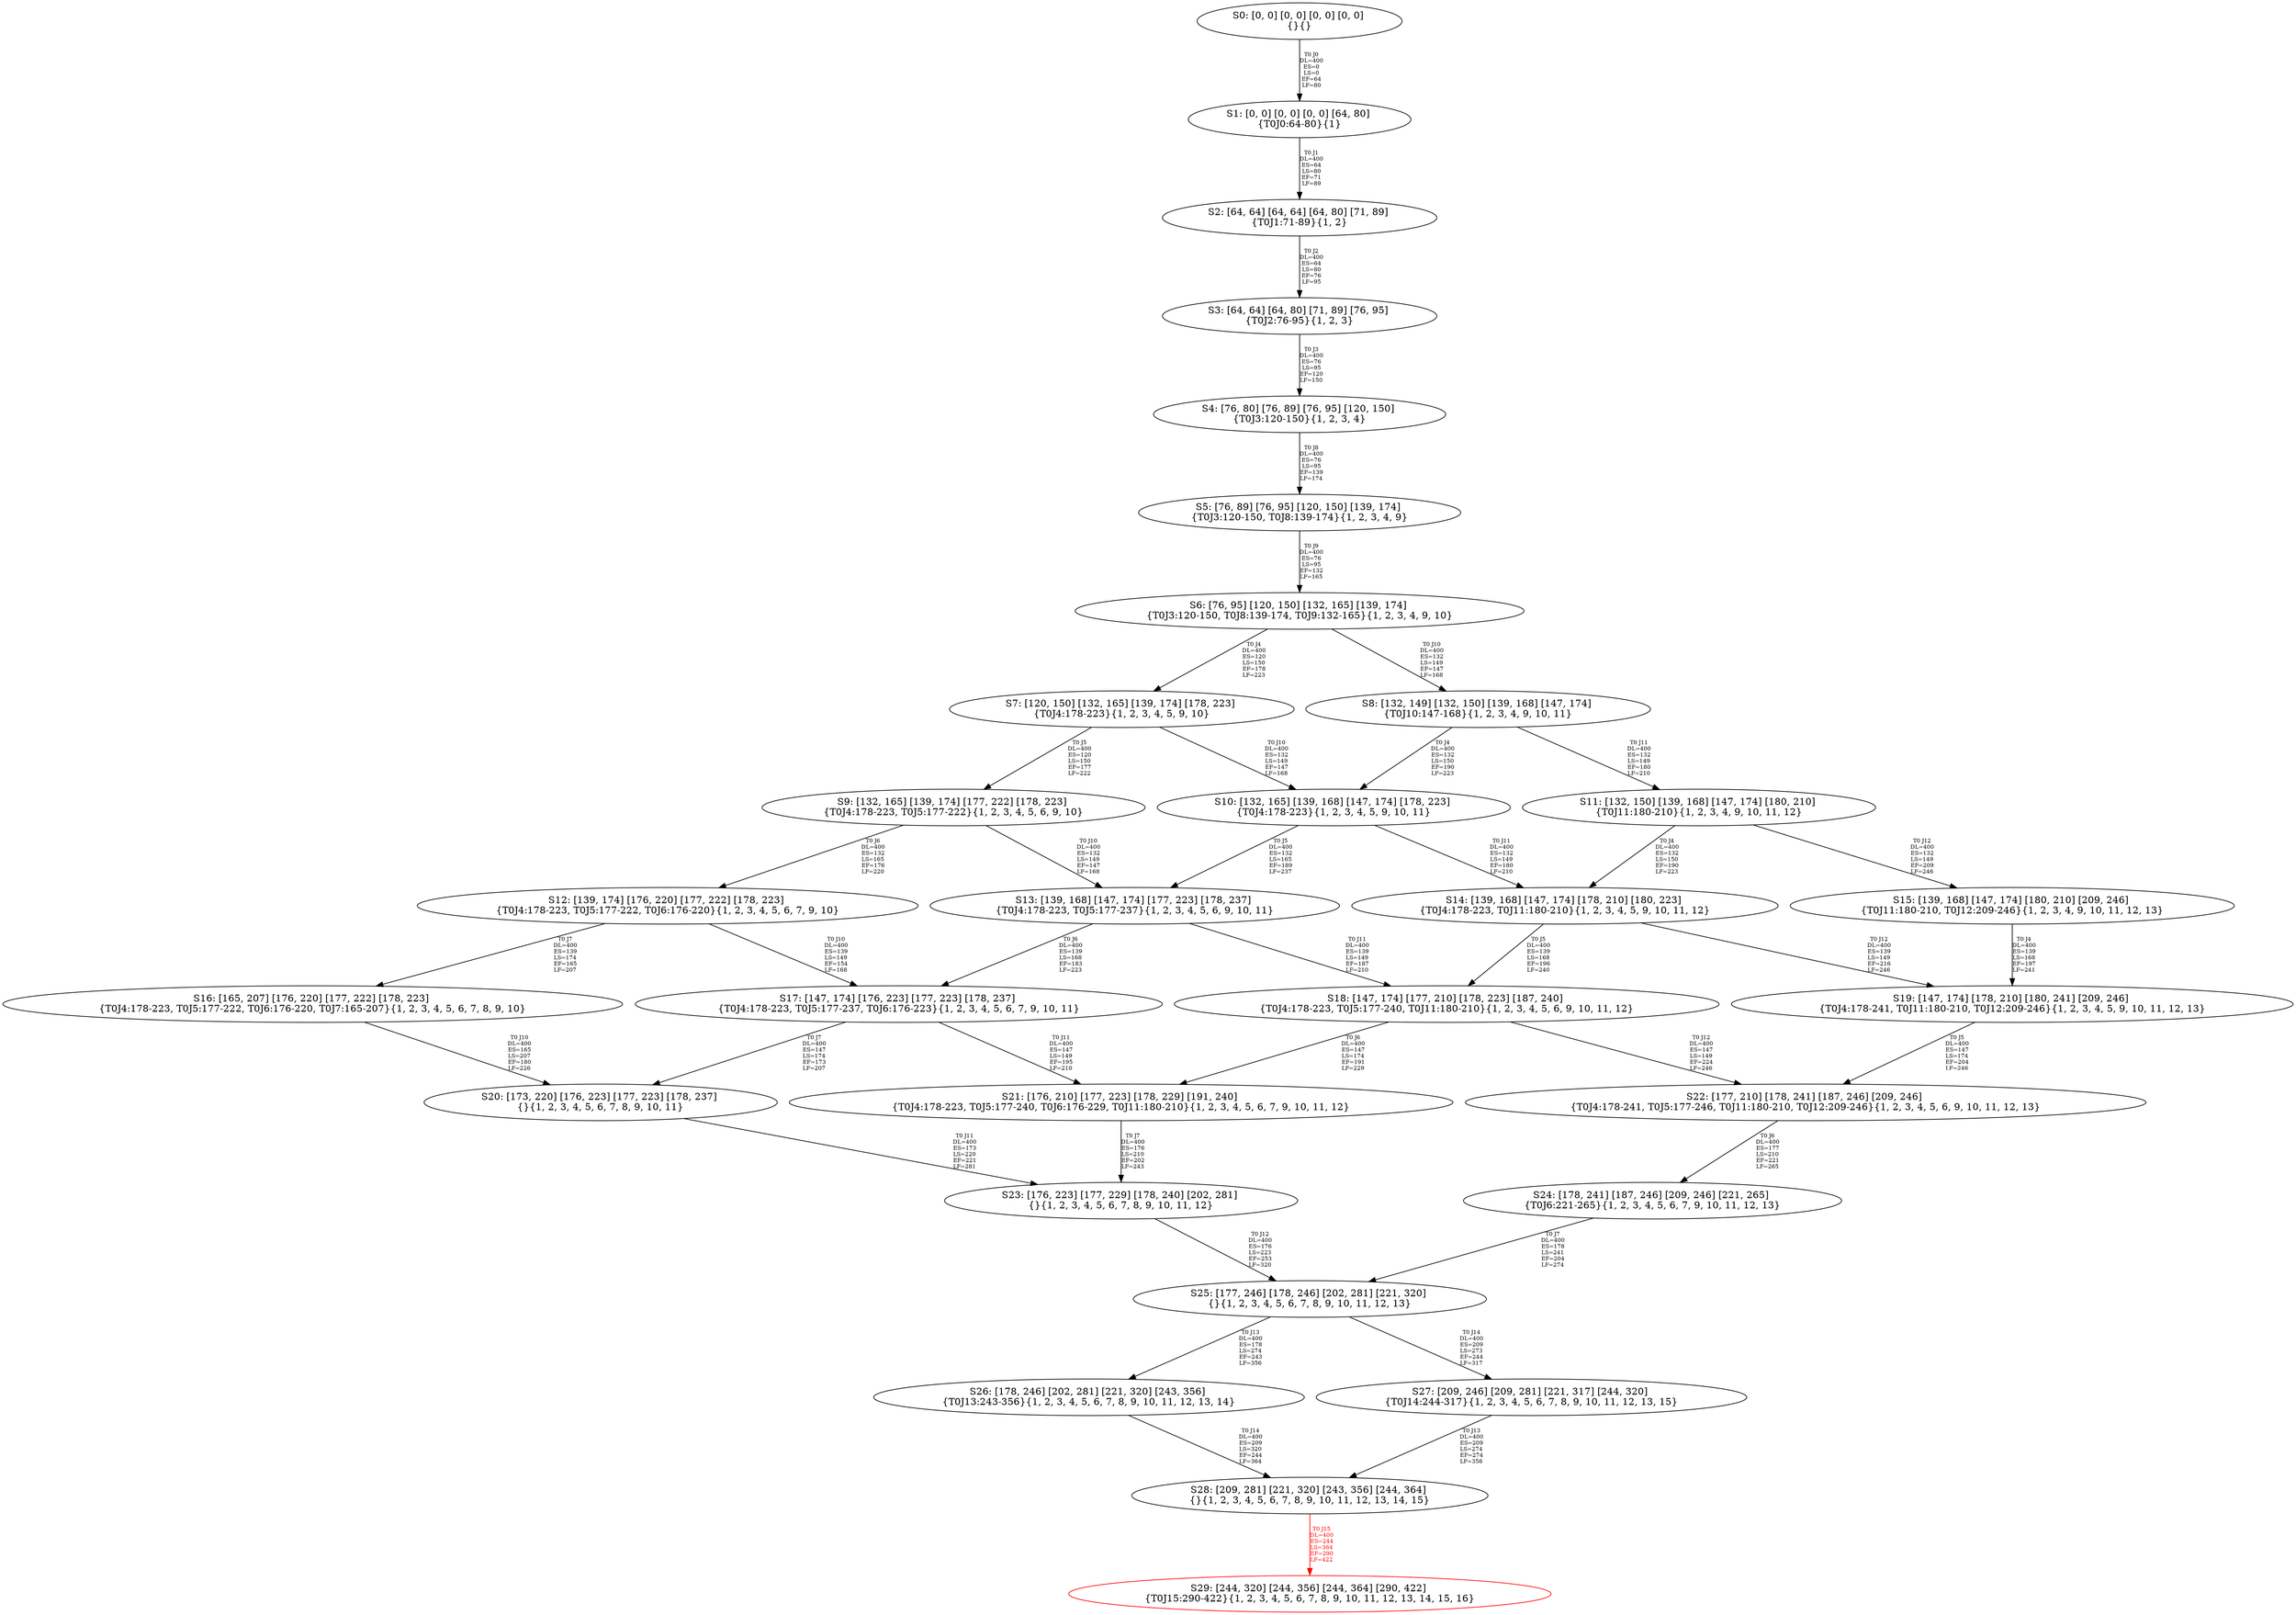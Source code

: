 digraph {
	S0[label="S0: [0, 0] [0, 0] [0, 0] [0, 0] \n{}{}"];
	S1[label="S1: [0, 0] [0, 0] [0, 0] [64, 80] \n{T0J0:64-80}{1}"];
	S2[label="S2: [64, 64] [64, 64] [64, 80] [71, 89] \n{T0J1:71-89}{1, 2}"];
	S3[label="S3: [64, 64] [64, 80] [71, 89] [76, 95] \n{T0J2:76-95}{1, 2, 3}"];
	S4[label="S4: [76, 80] [76, 89] [76, 95] [120, 150] \n{T0J3:120-150}{1, 2, 3, 4}"];
	S5[label="S5: [76, 89] [76, 95] [120, 150] [139, 174] \n{T0J3:120-150, T0J8:139-174}{1, 2, 3, 4, 9}"];
	S6[label="S6: [76, 95] [120, 150] [132, 165] [139, 174] \n{T0J3:120-150, T0J8:139-174, T0J9:132-165}{1, 2, 3, 4, 9, 10}"];
	S7[label="S7: [120, 150] [132, 165] [139, 174] [178, 223] \n{T0J4:178-223}{1, 2, 3, 4, 5, 9, 10}"];
	S8[label="S8: [132, 149] [132, 150] [139, 168] [147, 174] \n{T0J10:147-168}{1, 2, 3, 4, 9, 10, 11}"];
	S9[label="S9: [132, 165] [139, 174] [177, 222] [178, 223] \n{T0J4:178-223, T0J5:177-222}{1, 2, 3, 4, 5, 6, 9, 10}"];
	S10[label="S10: [132, 165] [139, 168] [147, 174] [178, 223] \n{T0J4:178-223}{1, 2, 3, 4, 5, 9, 10, 11}"];
	S11[label="S11: [132, 150] [139, 168] [147, 174] [180, 210] \n{T0J11:180-210}{1, 2, 3, 4, 9, 10, 11, 12}"];
	S12[label="S12: [139, 174] [176, 220] [177, 222] [178, 223] \n{T0J4:178-223, T0J5:177-222, T0J6:176-220}{1, 2, 3, 4, 5, 6, 7, 9, 10}"];
	S13[label="S13: [139, 168] [147, 174] [177, 223] [178, 237] \n{T0J4:178-223, T0J5:177-237}{1, 2, 3, 4, 5, 6, 9, 10, 11}"];
	S14[label="S14: [139, 168] [147, 174] [178, 210] [180, 223] \n{T0J4:178-223, T0J11:180-210}{1, 2, 3, 4, 5, 9, 10, 11, 12}"];
	S15[label="S15: [139, 168] [147, 174] [180, 210] [209, 246] \n{T0J11:180-210, T0J12:209-246}{1, 2, 3, 4, 9, 10, 11, 12, 13}"];
	S16[label="S16: [165, 207] [176, 220] [177, 222] [178, 223] \n{T0J4:178-223, T0J5:177-222, T0J6:176-220, T0J7:165-207}{1, 2, 3, 4, 5, 6, 7, 8, 9, 10}"];
	S17[label="S17: [147, 174] [176, 223] [177, 223] [178, 237] \n{T0J4:178-223, T0J5:177-237, T0J6:176-223}{1, 2, 3, 4, 5, 6, 7, 9, 10, 11}"];
	S18[label="S18: [147, 174] [177, 210] [178, 223] [187, 240] \n{T0J4:178-223, T0J5:177-240, T0J11:180-210}{1, 2, 3, 4, 5, 6, 9, 10, 11, 12}"];
	S19[label="S19: [147, 174] [178, 210] [180, 241] [209, 246] \n{T0J4:178-241, T0J11:180-210, T0J12:209-246}{1, 2, 3, 4, 5, 9, 10, 11, 12, 13}"];
	S20[label="S20: [173, 220] [176, 223] [177, 223] [178, 237] \n{}{1, 2, 3, 4, 5, 6, 7, 8, 9, 10, 11}"];
	S21[label="S21: [176, 210] [177, 223] [178, 229] [191, 240] \n{T0J4:178-223, T0J5:177-240, T0J6:176-229, T0J11:180-210}{1, 2, 3, 4, 5, 6, 7, 9, 10, 11, 12}"];
	S22[label="S22: [177, 210] [178, 241] [187, 246] [209, 246] \n{T0J4:178-241, T0J5:177-246, T0J11:180-210, T0J12:209-246}{1, 2, 3, 4, 5, 6, 9, 10, 11, 12, 13}"];
	S23[label="S23: [176, 223] [177, 229] [178, 240] [202, 281] \n{}{1, 2, 3, 4, 5, 6, 7, 8, 9, 10, 11, 12}"];
	S24[label="S24: [178, 241] [187, 246] [209, 246] [221, 265] \n{T0J6:221-265}{1, 2, 3, 4, 5, 6, 7, 9, 10, 11, 12, 13}"];
	S25[label="S25: [177, 246] [178, 246] [202, 281] [221, 320] \n{}{1, 2, 3, 4, 5, 6, 7, 8, 9, 10, 11, 12, 13}"];
	S26[label="S26: [178, 246] [202, 281] [221, 320] [243, 356] \n{T0J13:243-356}{1, 2, 3, 4, 5, 6, 7, 8, 9, 10, 11, 12, 13, 14}"];
	S27[label="S27: [209, 246] [209, 281] [221, 317] [244, 320] \n{T0J14:244-317}{1, 2, 3, 4, 5, 6, 7, 8, 9, 10, 11, 12, 13, 15}"];
	S28[label="S28: [209, 281] [221, 320] [243, 356] [244, 364] \n{}{1, 2, 3, 4, 5, 6, 7, 8, 9, 10, 11, 12, 13, 14, 15}"];
	S29[label="S29: [244, 320] [244, 356] [244, 364] [290, 422] \n{T0J15:290-422}{1, 2, 3, 4, 5, 6, 7, 8, 9, 10, 11, 12, 13, 14, 15, 16}"];
	S0 -> S1[label="T0 J0\nDL=400\nES=0\nLS=0\nEF=64\nLF=80",fontsize=8];
	S1 -> S2[label="T0 J1\nDL=400\nES=64\nLS=80\nEF=71\nLF=89",fontsize=8];
	S2 -> S3[label="T0 J2\nDL=400\nES=64\nLS=80\nEF=76\nLF=95",fontsize=8];
	S3 -> S4[label="T0 J3\nDL=400\nES=76\nLS=95\nEF=120\nLF=150",fontsize=8];
	S4 -> S5[label="T0 J8\nDL=400\nES=76\nLS=95\nEF=139\nLF=174",fontsize=8];
	S5 -> S6[label="T0 J9\nDL=400\nES=76\nLS=95\nEF=132\nLF=165",fontsize=8];
	S6 -> S7[label="T0 J4\nDL=400\nES=120\nLS=150\nEF=178\nLF=223",fontsize=8];
	S6 -> S8[label="T0 J10\nDL=400\nES=132\nLS=149\nEF=147\nLF=168",fontsize=8];
	S7 -> S9[label="T0 J5\nDL=400\nES=120\nLS=150\nEF=177\nLF=222",fontsize=8];
	S7 -> S10[label="T0 J10\nDL=400\nES=132\nLS=149\nEF=147\nLF=168",fontsize=8];
	S8 -> S10[label="T0 J4\nDL=400\nES=132\nLS=150\nEF=190\nLF=223",fontsize=8];
	S8 -> S11[label="T0 J11\nDL=400\nES=132\nLS=149\nEF=180\nLF=210",fontsize=8];
	S9 -> S12[label="T0 J6\nDL=400\nES=132\nLS=165\nEF=176\nLF=220",fontsize=8];
	S9 -> S13[label="T0 J10\nDL=400\nES=132\nLS=149\nEF=147\nLF=168",fontsize=8];
	S10 -> S13[label="T0 J5\nDL=400\nES=132\nLS=165\nEF=189\nLF=237",fontsize=8];
	S10 -> S14[label="T0 J11\nDL=400\nES=132\nLS=149\nEF=180\nLF=210",fontsize=8];
	S11 -> S14[label="T0 J4\nDL=400\nES=132\nLS=150\nEF=190\nLF=223",fontsize=8];
	S11 -> S15[label="T0 J12\nDL=400\nES=132\nLS=149\nEF=209\nLF=246",fontsize=8];
	S12 -> S16[label="T0 J7\nDL=400\nES=139\nLS=174\nEF=165\nLF=207",fontsize=8];
	S12 -> S17[label="T0 J10\nDL=400\nES=139\nLS=149\nEF=154\nLF=168",fontsize=8];
	S13 -> S17[label="T0 J6\nDL=400\nES=139\nLS=168\nEF=183\nLF=223",fontsize=8];
	S13 -> S18[label="T0 J11\nDL=400\nES=139\nLS=149\nEF=187\nLF=210",fontsize=8];
	S14 -> S18[label="T0 J5\nDL=400\nES=139\nLS=168\nEF=196\nLF=240",fontsize=8];
	S14 -> S19[label="T0 J12\nDL=400\nES=139\nLS=149\nEF=216\nLF=246",fontsize=8];
	S15 -> S19[label="T0 J4\nDL=400\nES=139\nLS=168\nEF=197\nLF=241",fontsize=8];
	S16 -> S20[label="T0 J10\nDL=400\nES=165\nLS=207\nEF=180\nLF=226",fontsize=8];
	S17 -> S20[label="T0 J7\nDL=400\nES=147\nLS=174\nEF=173\nLF=207",fontsize=8];
	S17 -> S21[label="T0 J11\nDL=400\nES=147\nLS=149\nEF=195\nLF=210",fontsize=8];
	S18 -> S21[label="T0 J6\nDL=400\nES=147\nLS=174\nEF=191\nLF=229",fontsize=8];
	S18 -> S22[label="T0 J12\nDL=400\nES=147\nLS=149\nEF=224\nLF=246",fontsize=8];
	S19 -> S22[label="T0 J5\nDL=400\nES=147\nLS=174\nEF=204\nLF=246",fontsize=8];
	S20 -> S23[label="T0 J11\nDL=400\nES=173\nLS=220\nEF=221\nLF=281",fontsize=8];
	S21 -> S23[label="T0 J7\nDL=400\nES=176\nLS=210\nEF=202\nLF=243",fontsize=8];
	S22 -> S24[label="T0 J6\nDL=400\nES=177\nLS=210\nEF=221\nLF=265",fontsize=8];
	S23 -> S25[label="T0 J12\nDL=400\nES=176\nLS=223\nEF=253\nLF=320",fontsize=8];
	S24 -> S25[label="T0 J7\nDL=400\nES=178\nLS=241\nEF=204\nLF=274",fontsize=8];
	S25 -> S26[label="T0 J13\nDL=400\nES=178\nLS=274\nEF=243\nLF=356",fontsize=8];
	S25 -> S27[label="T0 J14\nDL=400\nES=209\nLS=273\nEF=244\nLF=317",fontsize=8];
	S26 -> S28[label="T0 J14\nDL=400\nES=209\nLS=320\nEF=244\nLF=364",fontsize=8];
	S27 -> S28[label="T0 J13\nDL=400\nES=209\nLS=274\nEF=274\nLF=356",fontsize=8];
	S28 -> S29[label="T0 J15\nDL=400\nES=244\nLS=364\nEF=290\nLF=422",color=Red,fontcolor=Red,fontsize=8];
S29[color=Red];
}

